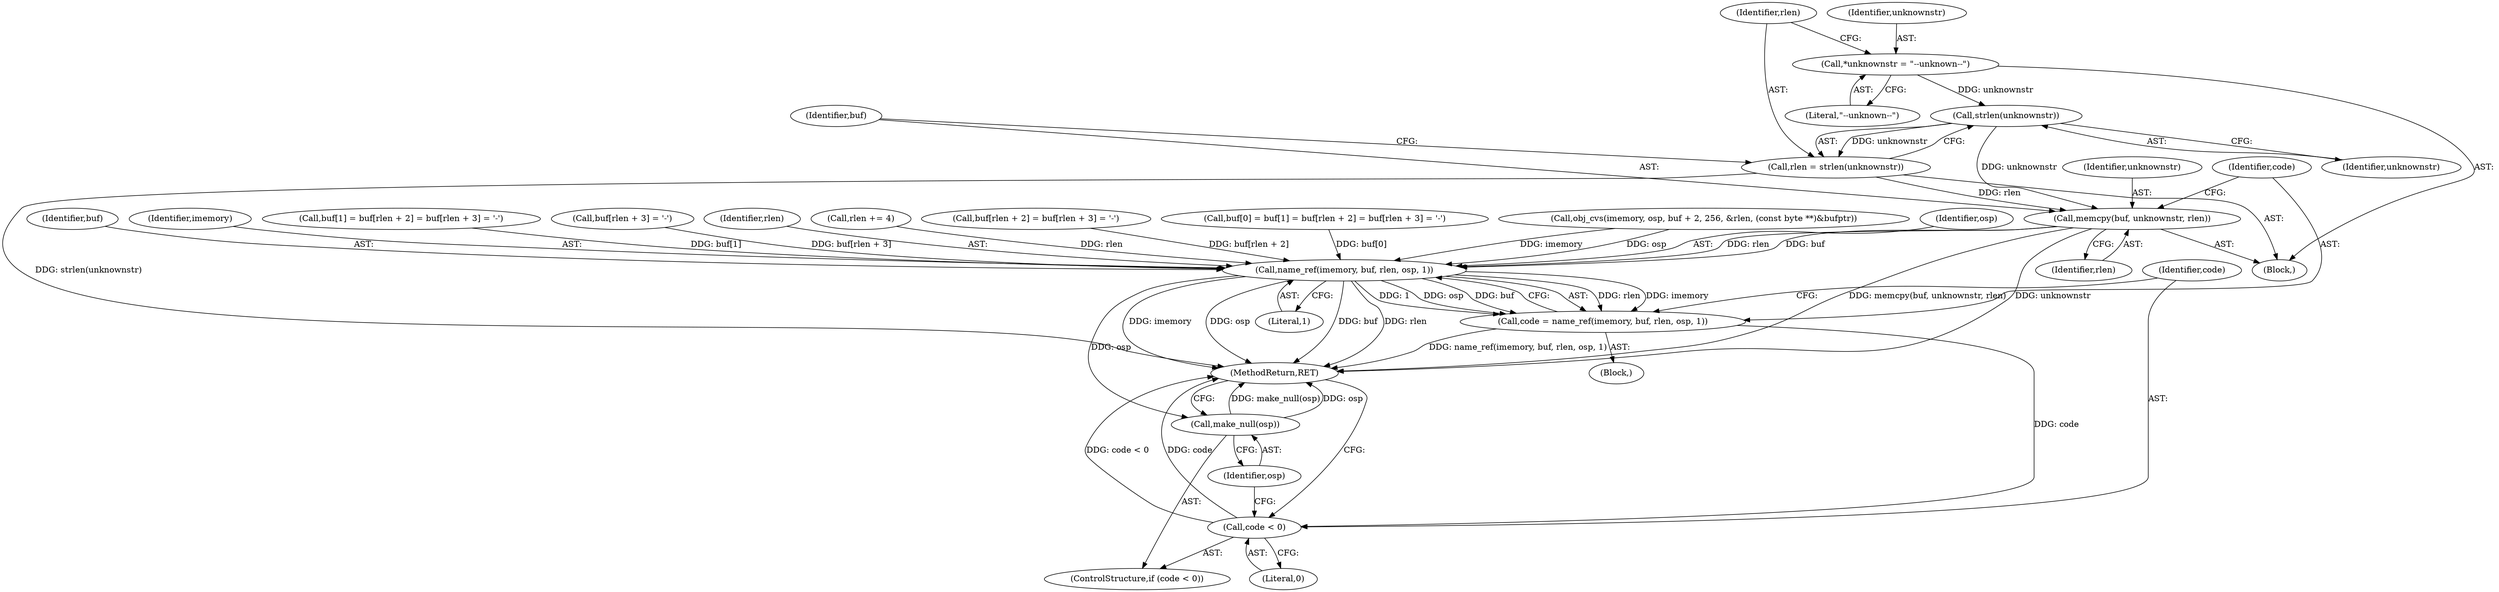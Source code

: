 digraph "1_ghostscript_a6807394bd94b708be24758287b606154daaaed9@API" {
"1000737" [label="(Call,strlen(unknownstr))"];
"1000732" [label="(Call,*unknownstr = \"--unknown--\")"];
"1000735" [label="(Call,rlen = strlen(unknownstr))"];
"1000739" [label="(Call,memcpy(buf, unknownstr, rlen))"];
"1000771" [label="(Call,name_ref(imemory, buf, rlen, osp, 1))"];
"1000769" [label="(Call,code = name_ref(imemory, buf, rlen, osp, 1))"];
"1000778" [label="(Call,code < 0)"];
"1000781" [label="(Call,make_null(osp))"];
"1000730" [label="(Block,)"];
"1000741" [label="(Identifier,unknownstr)"];
"1000732" [label="(Call,*unknownstr = \"--unknown--\")"];
"1000734" [label="(Literal,\"--unknown--\")"];
"1000779" [label="(Identifier,code)"];
"1000710" [label="(Block,)"];
"1000782" [label="(Identifier,osp)"];
"1000766" [label="(Call,rlen += 4)"];
"1000780" [label="(Literal,0)"];
"1000783" [label="(MethodReturn,RET)"];
"1000753" [label="(Call,buf[rlen + 2] = buf[rlen + 3] = '-')"];
"1000737" [label="(Call,strlen(unknownstr))"];
"1000745" [label="(Call,buf[0] = buf[1] = buf[rlen + 2] = buf[rlen + 3] = '-')"];
"1000713" [label="(Call,obj_cvs(imemory, osp, buf + 2, 256, &rlen, (const byte **)&bufptr))"];
"1000775" [label="(Identifier,osp)"];
"1000773" [label="(Identifier,buf)"];
"1000777" [label="(ControlStructure,if (code < 0))"];
"1000771" [label="(Call,name_ref(imemory, buf, rlen, osp, 1))"];
"1000742" [label="(Identifier,rlen)"];
"1000772" [label="(Identifier,imemory)"];
"1000769" [label="(Call,code = name_ref(imemory, buf, rlen, osp, 1))"];
"1000749" [label="(Call,buf[1] = buf[rlen + 2] = buf[rlen + 3] = '-')"];
"1000735" [label="(Call,rlen = strlen(unknownstr))"];
"1000759" [label="(Call,buf[rlen + 3] = '-')"];
"1000778" [label="(Call,code < 0)"];
"1000740" [label="(Identifier,buf)"];
"1000736" [label="(Identifier,rlen)"];
"1000738" [label="(Identifier,unknownstr)"];
"1000774" [label="(Identifier,rlen)"];
"1000781" [label="(Call,make_null(osp))"];
"1000770" [label="(Identifier,code)"];
"1000739" [label="(Call,memcpy(buf, unknownstr, rlen))"];
"1000776" [label="(Literal,1)"];
"1000733" [label="(Identifier,unknownstr)"];
"1000737" -> "1000735"  [label="AST: "];
"1000737" -> "1000738"  [label="CFG: "];
"1000738" -> "1000737"  [label="AST: "];
"1000735" -> "1000737"  [label="CFG: "];
"1000737" -> "1000735"  [label="DDG: unknownstr"];
"1000732" -> "1000737"  [label="DDG: unknownstr"];
"1000737" -> "1000739"  [label="DDG: unknownstr"];
"1000732" -> "1000730"  [label="AST: "];
"1000732" -> "1000734"  [label="CFG: "];
"1000733" -> "1000732"  [label="AST: "];
"1000734" -> "1000732"  [label="AST: "];
"1000736" -> "1000732"  [label="CFG: "];
"1000735" -> "1000730"  [label="AST: "];
"1000736" -> "1000735"  [label="AST: "];
"1000740" -> "1000735"  [label="CFG: "];
"1000735" -> "1000783"  [label="DDG: strlen(unknownstr)"];
"1000735" -> "1000739"  [label="DDG: rlen"];
"1000739" -> "1000730"  [label="AST: "];
"1000739" -> "1000742"  [label="CFG: "];
"1000740" -> "1000739"  [label="AST: "];
"1000741" -> "1000739"  [label="AST: "];
"1000742" -> "1000739"  [label="AST: "];
"1000770" -> "1000739"  [label="CFG: "];
"1000739" -> "1000783"  [label="DDG: memcpy(buf, unknownstr, rlen)"];
"1000739" -> "1000783"  [label="DDG: unknownstr"];
"1000739" -> "1000771"  [label="DDG: buf"];
"1000739" -> "1000771"  [label="DDG: rlen"];
"1000771" -> "1000769"  [label="AST: "];
"1000771" -> "1000776"  [label="CFG: "];
"1000772" -> "1000771"  [label="AST: "];
"1000773" -> "1000771"  [label="AST: "];
"1000774" -> "1000771"  [label="AST: "];
"1000775" -> "1000771"  [label="AST: "];
"1000776" -> "1000771"  [label="AST: "];
"1000769" -> "1000771"  [label="CFG: "];
"1000771" -> "1000783"  [label="DDG: buf"];
"1000771" -> "1000783"  [label="DDG: rlen"];
"1000771" -> "1000783"  [label="DDG: imemory"];
"1000771" -> "1000783"  [label="DDG: osp"];
"1000771" -> "1000769"  [label="DDG: rlen"];
"1000771" -> "1000769"  [label="DDG: imemory"];
"1000771" -> "1000769"  [label="DDG: 1"];
"1000771" -> "1000769"  [label="DDG: osp"];
"1000771" -> "1000769"  [label="DDG: buf"];
"1000713" -> "1000771"  [label="DDG: imemory"];
"1000713" -> "1000771"  [label="DDG: osp"];
"1000753" -> "1000771"  [label="DDG: buf[rlen + 2]"];
"1000749" -> "1000771"  [label="DDG: buf[1]"];
"1000759" -> "1000771"  [label="DDG: buf[rlen + 3]"];
"1000745" -> "1000771"  [label="DDG: buf[0]"];
"1000766" -> "1000771"  [label="DDG: rlen"];
"1000771" -> "1000781"  [label="DDG: osp"];
"1000769" -> "1000710"  [label="AST: "];
"1000770" -> "1000769"  [label="AST: "];
"1000779" -> "1000769"  [label="CFG: "];
"1000769" -> "1000783"  [label="DDG: name_ref(imemory, buf, rlen, osp, 1)"];
"1000769" -> "1000778"  [label="DDG: code"];
"1000778" -> "1000777"  [label="AST: "];
"1000778" -> "1000780"  [label="CFG: "];
"1000779" -> "1000778"  [label="AST: "];
"1000780" -> "1000778"  [label="AST: "];
"1000782" -> "1000778"  [label="CFG: "];
"1000783" -> "1000778"  [label="CFG: "];
"1000778" -> "1000783"  [label="DDG: code < 0"];
"1000778" -> "1000783"  [label="DDG: code"];
"1000781" -> "1000777"  [label="AST: "];
"1000781" -> "1000782"  [label="CFG: "];
"1000782" -> "1000781"  [label="AST: "];
"1000783" -> "1000781"  [label="CFG: "];
"1000781" -> "1000783"  [label="DDG: make_null(osp)"];
"1000781" -> "1000783"  [label="DDG: osp"];
}
